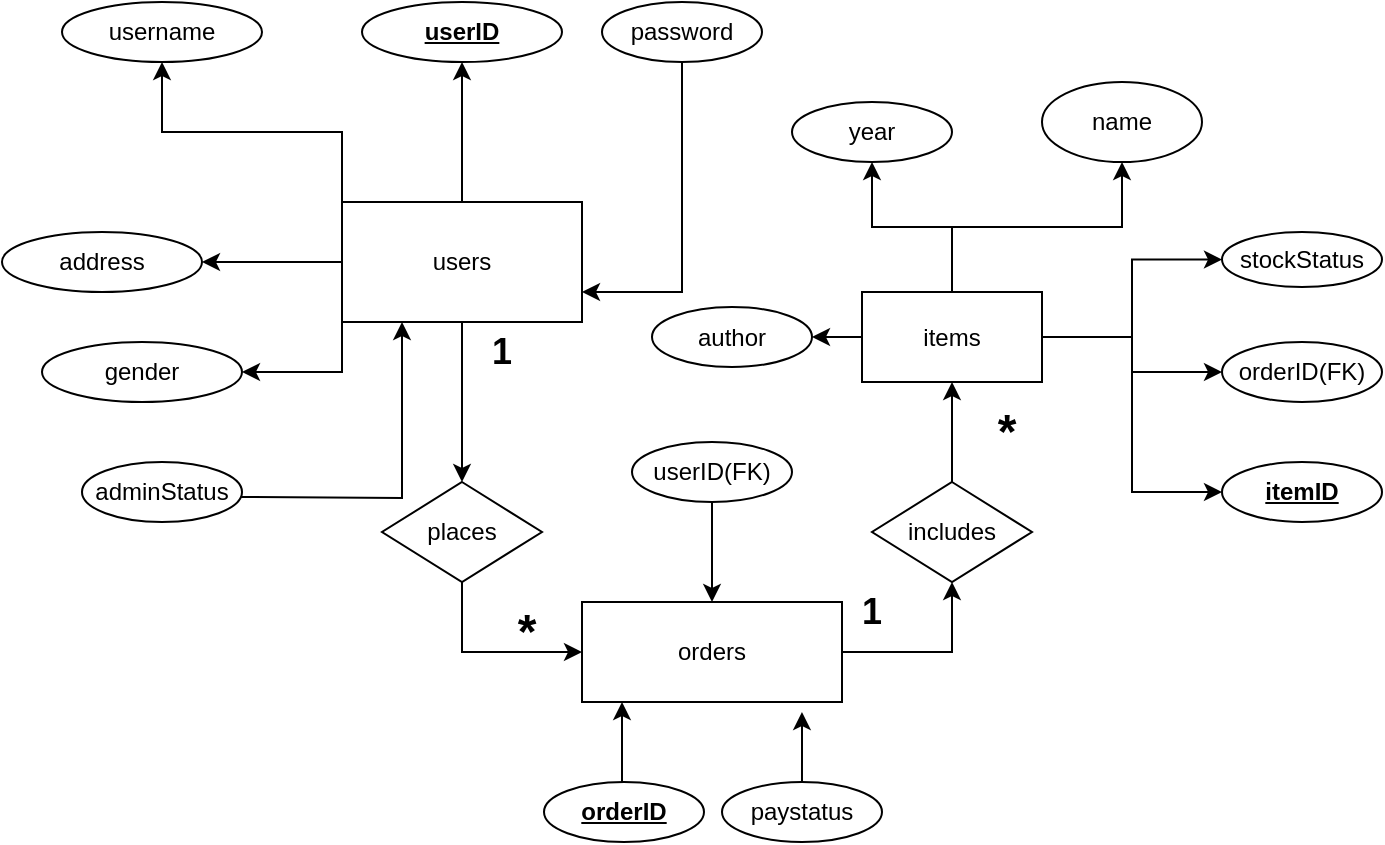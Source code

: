 <mxfile version="24.8.6">
  <diagram id="R2lEEEUBdFMjLlhIrx00" name="Page-1">
    <mxGraphModel dx="734" dy="659" grid="1" gridSize="10" guides="1" tooltips="1" connect="1" arrows="1" fold="1" page="1" pageScale="1" pageWidth="850" pageHeight="1100" math="0" shadow="0" extFonts="Permanent Marker^https://fonts.googleapis.com/css?family=Permanent+Marker">
      <root>
        <mxCell id="0" />
        <mxCell id="1" parent="0" />
        <mxCell id="6EzivG75NOuCyRAAwWFl-10" value="" style="edgeStyle=orthogonalEdgeStyle;rounded=0;orthogonalLoop=1;jettySize=auto;html=1;" parent="1" source="6EzivG75NOuCyRAAwWFl-1" target="6EzivG75NOuCyRAAwWFl-5" edge="1">
          <mxGeometry relative="1" as="geometry" />
        </mxCell>
        <mxCell id="6EzivG75NOuCyRAAwWFl-11" style="edgeStyle=orthogonalEdgeStyle;rounded=0;orthogonalLoop=1;jettySize=auto;html=1;exitX=0;exitY=0;exitDx=0;exitDy=0;" parent="1" source="6EzivG75NOuCyRAAwWFl-1" target="6EzivG75NOuCyRAAwWFl-3" edge="1">
          <mxGeometry relative="1" as="geometry" />
        </mxCell>
        <mxCell id="6EzivG75NOuCyRAAwWFl-14" value="" style="edgeStyle=orthogonalEdgeStyle;rounded=0;orthogonalLoop=1;jettySize=auto;html=1;" parent="1" source="6EzivG75NOuCyRAAwWFl-1" target="6EzivG75NOuCyRAAwWFl-13" edge="1">
          <mxGeometry relative="1" as="geometry" />
        </mxCell>
        <mxCell id="6EzivG75NOuCyRAAwWFl-16" style="edgeStyle=orthogonalEdgeStyle;rounded=0;orthogonalLoop=1;jettySize=auto;html=1;exitX=0;exitY=1;exitDx=0;exitDy=0;entryX=1;entryY=0.5;entryDx=0;entryDy=0;" parent="1" source="6EzivG75NOuCyRAAwWFl-1" target="6EzivG75NOuCyRAAwWFl-6" edge="1">
          <mxGeometry relative="1" as="geometry">
            <mxPoint x="180.455" y="240" as="targetPoint" />
          </mxGeometry>
        </mxCell>
        <mxCell id="6EzivG75NOuCyRAAwWFl-17" value="" style="edgeStyle=orthogonalEdgeStyle;rounded=0;orthogonalLoop=1;jettySize=auto;html=1;" parent="1" source="6EzivG75NOuCyRAAwWFl-1" target="6EzivG75NOuCyRAAwWFl-4" edge="1">
          <mxGeometry relative="1" as="geometry" />
        </mxCell>
        <mxCell id="6EzivG75NOuCyRAAwWFl-1" value="users" style="whiteSpace=wrap;html=1;" parent="1" vertex="1">
          <mxGeometry x="180" y="150" width="120" height="60" as="geometry" />
        </mxCell>
        <mxCell id="6EzivG75NOuCyRAAwWFl-3" value="username" style="ellipse;whiteSpace=wrap;html=1;" parent="1" vertex="1">
          <mxGeometry x="40" y="50" width="100" height="30" as="geometry" />
        </mxCell>
        <mxCell id="6EzivG75NOuCyRAAwWFl-4" value="address" style="ellipse;whiteSpace=wrap;html=1;" parent="1" vertex="1">
          <mxGeometry x="10" y="165" width="100" height="30" as="geometry" />
        </mxCell>
        <mxCell id="6EzivG75NOuCyRAAwWFl-5" value="&lt;b&gt;&lt;u&gt;userID&lt;/u&gt;&lt;/b&gt;" style="ellipse;whiteSpace=wrap;html=1;" parent="1" vertex="1">
          <mxGeometry x="190" y="50" width="100" height="30" as="geometry" />
        </mxCell>
        <mxCell id="6EzivG75NOuCyRAAwWFl-6" value="gender" style="ellipse;whiteSpace=wrap;html=1;" parent="1" vertex="1">
          <mxGeometry x="30" y="220" width="100" height="30" as="geometry" />
        </mxCell>
        <mxCell id="t3w8AgYhKh1h2tLohDUh-18" style="edgeStyle=orthogonalEdgeStyle;rounded=0;orthogonalLoop=1;jettySize=auto;html=1;entryX=0.5;entryY=1;entryDx=0;entryDy=0;" edge="1" parent="1" source="6EzivG75NOuCyRAAwWFl-12" target="t3w8AgYhKh1h2tLohDUh-11">
          <mxGeometry relative="1" as="geometry" />
        </mxCell>
        <mxCell id="6EzivG75NOuCyRAAwWFl-12" value="orders" style="whiteSpace=wrap;html=1;" parent="1" vertex="1">
          <mxGeometry x="300" y="350" width="130" height="50" as="geometry" />
        </mxCell>
        <mxCell id="6EzivG75NOuCyRAAwWFl-15" style="edgeStyle=orthogonalEdgeStyle;rounded=0;orthogonalLoop=1;jettySize=auto;html=1;exitX=0.5;exitY=1;exitDx=0;exitDy=0;entryX=0;entryY=0.5;entryDx=0;entryDy=0;" parent="1" source="6EzivG75NOuCyRAAwWFl-13" target="6EzivG75NOuCyRAAwWFl-12" edge="1">
          <mxGeometry relative="1" as="geometry" />
        </mxCell>
        <mxCell id="6EzivG75NOuCyRAAwWFl-13" value="places" style="rhombus;whiteSpace=wrap;html=1;" parent="1" vertex="1">
          <mxGeometry x="200" y="290" width="80" height="50" as="geometry" />
        </mxCell>
        <mxCell id="6EzivG75NOuCyRAAwWFl-57" value="" style="edgeStyle=orthogonalEdgeStyle;rounded=0;orthogonalLoop=1;jettySize=auto;html=1;" parent="1" source="6EzivG75NOuCyRAAwWFl-26" target="6EzivG75NOuCyRAAwWFl-56" edge="1">
          <mxGeometry relative="1" as="geometry" />
        </mxCell>
        <mxCell id="t3w8AgYhKh1h2tLohDUh-21" style="edgeStyle=orthogonalEdgeStyle;rounded=0;orthogonalLoop=1;jettySize=auto;html=1;" edge="1" parent="1" source="6EzivG75NOuCyRAAwWFl-26" target="SvDhykfphkgElvZz-zZR-11">
          <mxGeometry relative="1" as="geometry" />
        </mxCell>
        <mxCell id="t3w8AgYhKh1h2tLohDUh-22" value="" style="edgeStyle=orthogonalEdgeStyle;rounded=0;orthogonalLoop=1;jettySize=auto;html=1;" edge="1" parent="1" source="6EzivG75NOuCyRAAwWFl-26" target="t3w8AgYhKh1h2tLohDUh-20">
          <mxGeometry relative="1" as="geometry" />
        </mxCell>
        <mxCell id="t3w8AgYhKh1h2tLohDUh-23" style="edgeStyle=orthogonalEdgeStyle;rounded=0;orthogonalLoop=1;jettySize=auto;html=1;entryX=0;entryY=0.5;entryDx=0;entryDy=0;" edge="1" parent="1" source="6EzivG75NOuCyRAAwWFl-26" target="6EzivG75NOuCyRAAwWFl-58">
          <mxGeometry relative="1" as="geometry">
            <mxPoint x="600" y="217.5" as="targetPoint" />
          </mxGeometry>
        </mxCell>
        <mxCell id="t3w8AgYhKh1h2tLohDUh-24" style="edgeStyle=orthogonalEdgeStyle;rounded=0;orthogonalLoop=1;jettySize=auto;html=1;entryX=0;entryY=0.5;entryDx=0;entryDy=0;" edge="1" parent="1" source="6EzivG75NOuCyRAAwWFl-26" target="t3w8AgYhKh1h2tLohDUh-19">
          <mxGeometry relative="1" as="geometry" />
        </mxCell>
        <mxCell id="t3w8AgYhKh1h2tLohDUh-25" style="edgeStyle=orthogonalEdgeStyle;rounded=0;orthogonalLoop=1;jettySize=auto;html=1;entryX=0;entryY=0.5;entryDx=0;entryDy=0;" edge="1" parent="1" source="6EzivG75NOuCyRAAwWFl-26" target="6EzivG75NOuCyRAAwWFl-54">
          <mxGeometry relative="1" as="geometry" />
        </mxCell>
        <mxCell id="6EzivG75NOuCyRAAwWFl-26" value="items" style="whiteSpace=wrap;html=1;" parent="1" vertex="1">
          <mxGeometry x="440" y="195" width="90" height="45" as="geometry" />
        </mxCell>
        <mxCell id="6EzivG75NOuCyRAAwWFl-42" value="&lt;b&gt;&lt;font style=&quot;font-size: 18px;&quot;&gt;1&lt;/font&gt;&lt;/b&gt;" style="text;strokeColor=none;align=center;fillColor=none;html=1;verticalAlign=middle;whiteSpace=wrap;rounded=0;" parent="1" vertex="1">
          <mxGeometry x="230" y="210" width="60" height="30" as="geometry" />
        </mxCell>
        <mxCell id="6EzivG75NOuCyRAAwWFl-43" value="&lt;font style=&quot;font-size: 24px;&quot;&gt;&lt;b&gt;&lt;font&gt;*&lt;/font&gt;&lt;/b&gt;&lt;/font&gt;" style="text;strokeColor=none;align=center;fillColor=none;html=1;verticalAlign=middle;whiteSpace=wrap;rounded=0;" parent="1" vertex="1">
          <mxGeometry x="245" y="350" width="55" height="30" as="geometry" />
        </mxCell>
        <mxCell id="6EzivG75NOuCyRAAwWFl-44" value="&lt;b&gt;&lt;font style=&quot;font-size: 18px;&quot;&gt;1&lt;/font&gt;&lt;/b&gt;" style="text;strokeColor=none;align=center;fillColor=none;html=1;verticalAlign=middle;whiteSpace=wrap;rounded=0;" parent="1" vertex="1">
          <mxGeometry x="415" y="340" width="60" height="30" as="geometry" />
        </mxCell>
        <mxCell id="6EzivG75NOuCyRAAwWFl-47" value="&lt;font style=&quot;font-size: 24px;&quot;&gt;&lt;b&gt;&lt;font&gt;*&lt;/font&gt;&lt;/b&gt;&lt;/font&gt;" style="text;strokeColor=none;align=center;fillColor=none;html=1;verticalAlign=middle;whiteSpace=wrap;rounded=0;" parent="1" vertex="1">
          <mxGeometry x="485" y="250" width="55" height="30" as="geometry" />
        </mxCell>
        <mxCell id="6EzivG75NOuCyRAAwWFl-54" value="&lt;b&gt;&lt;u&gt;itemID&lt;/u&gt;&lt;/b&gt;" style="ellipse;whiteSpace=wrap;html=1;" parent="1" vertex="1">
          <mxGeometry x="620" y="280" width="80" height="30" as="geometry" />
        </mxCell>
        <mxCell id="6EzivG75NOuCyRAAwWFl-56" value="name" style="ellipse;whiteSpace=wrap;html=1;" parent="1" vertex="1">
          <mxGeometry x="530" y="90" width="80" height="40" as="geometry" />
        </mxCell>
        <mxCell id="6EzivG75NOuCyRAAwWFl-58" value="stockStatus" style="ellipse;whiteSpace=wrap;html=1;" parent="1" vertex="1">
          <mxGeometry x="620" y="165" width="80" height="27.5" as="geometry" />
        </mxCell>
        <mxCell id="6EzivG75NOuCyRAAwWFl-71" style="edgeStyle=orthogonalEdgeStyle;rounded=0;orthogonalLoop=1;jettySize=auto;html=1;exitX=0.5;exitY=0;exitDx=0;exitDy=0;entryX=0.25;entryY=1;entryDx=0;entryDy=0;" parent="1" target="6EzivG75NOuCyRAAwWFl-1" edge="1">
          <mxGeometry relative="1" as="geometry">
            <mxPoint x="210" y="250" as="targetPoint" />
            <mxPoint x="127.5" y="297.5" as="sourcePoint" />
          </mxGeometry>
        </mxCell>
        <mxCell id="6EzivG75NOuCyRAAwWFl-75" value="adminStatus" style="ellipse;whiteSpace=wrap;html=1;" parent="1" vertex="1">
          <mxGeometry x="50" y="280" width="80" height="30" as="geometry" />
        </mxCell>
        <mxCell id="t3w8AgYhKh1h2tLohDUh-1" style="edgeStyle=orthogonalEdgeStyle;rounded=0;orthogonalLoop=1;jettySize=auto;html=1;entryX=1;entryY=0.75;entryDx=0;entryDy=0;" edge="1" parent="1" source="SvDhykfphkgElvZz-zZR-6" target="6EzivG75NOuCyRAAwWFl-1">
          <mxGeometry relative="1" as="geometry">
            <mxPoint x="350" y="180" as="targetPoint" />
            <Array as="points">
              <mxPoint x="350" y="195" />
            </Array>
          </mxGeometry>
        </mxCell>
        <mxCell id="SvDhykfphkgElvZz-zZR-6" value="password" style="ellipse;whiteSpace=wrap;html=1;" parent="1" vertex="1">
          <mxGeometry x="310" y="50" width="80" height="30" as="geometry" />
        </mxCell>
        <mxCell id="SvDhykfphkgElvZz-zZR-9" value="" style="edgeStyle=orthogonalEdgeStyle;rounded=0;orthogonalLoop=1;jettySize=auto;html=1;" parent="1" source="SvDhykfphkgElvZz-zZR-8" target="6EzivG75NOuCyRAAwWFl-12" edge="1">
          <mxGeometry relative="1" as="geometry">
            <Array as="points">
              <mxPoint x="320" y="410" />
              <mxPoint x="320" y="410" />
            </Array>
          </mxGeometry>
        </mxCell>
        <mxCell id="SvDhykfphkgElvZz-zZR-8" value="&lt;b&gt;&lt;u&gt;orderID&lt;/u&gt;&lt;/b&gt;" style="ellipse;whiteSpace=wrap;html=1;" parent="1" vertex="1">
          <mxGeometry x="281" y="440" width="80" height="30" as="geometry" />
        </mxCell>
        <mxCell id="SvDhykfphkgElvZz-zZR-11" value="&lt;div&gt;year&lt;/div&gt;" style="ellipse;whiteSpace=wrap;html=1;" parent="1" vertex="1">
          <mxGeometry x="405" y="100" width="80" height="30" as="geometry" />
        </mxCell>
        <mxCell id="t3w8AgYhKh1h2tLohDUh-2" value="paystatus" style="ellipse;whiteSpace=wrap;html=1;" vertex="1" parent="1">
          <mxGeometry x="370" y="440" width="80" height="30" as="geometry" />
        </mxCell>
        <mxCell id="t3w8AgYhKh1h2tLohDUh-4" style="edgeStyle=orthogonalEdgeStyle;rounded=0;orthogonalLoop=1;jettySize=auto;html=1;entryX=0.846;entryY=1.1;entryDx=0;entryDy=0;entryPerimeter=0;" edge="1" parent="1" source="t3w8AgYhKh1h2tLohDUh-2" target="6EzivG75NOuCyRAAwWFl-12">
          <mxGeometry relative="1" as="geometry" />
        </mxCell>
        <mxCell id="t3w8AgYhKh1h2tLohDUh-6" value="" style="edgeStyle=orthogonalEdgeStyle;rounded=0;orthogonalLoop=1;jettySize=auto;html=1;" edge="1" parent="1" source="t3w8AgYhKh1h2tLohDUh-5" target="6EzivG75NOuCyRAAwWFl-12">
          <mxGeometry relative="1" as="geometry" />
        </mxCell>
        <mxCell id="t3w8AgYhKh1h2tLohDUh-5" value="userID(FK)" style="ellipse;whiteSpace=wrap;html=1;" vertex="1" parent="1">
          <mxGeometry x="325" y="270" width="80" height="30" as="geometry" />
        </mxCell>
        <mxCell id="t3w8AgYhKh1h2tLohDUh-16" value="" style="edgeStyle=orthogonalEdgeStyle;rounded=0;orthogonalLoop=1;jettySize=auto;html=1;" edge="1" parent="1" source="t3w8AgYhKh1h2tLohDUh-11" target="6EzivG75NOuCyRAAwWFl-26">
          <mxGeometry relative="1" as="geometry" />
        </mxCell>
        <mxCell id="t3w8AgYhKh1h2tLohDUh-11" value="&lt;div&gt;includes&lt;/div&gt;" style="rhombus;whiteSpace=wrap;html=1;" vertex="1" parent="1">
          <mxGeometry x="445" y="290" width="80" height="50" as="geometry" />
        </mxCell>
        <mxCell id="t3w8AgYhKh1h2tLohDUh-19" value="orderID(FK)" style="ellipse;whiteSpace=wrap;html=1;" vertex="1" parent="1">
          <mxGeometry x="620" y="220" width="80" height="30" as="geometry" />
        </mxCell>
        <mxCell id="t3w8AgYhKh1h2tLohDUh-20" value="author" style="ellipse;whiteSpace=wrap;html=1;" vertex="1" parent="1">
          <mxGeometry x="335" y="202.5" width="80" height="30" as="geometry" />
        </mxCell>
      </root>
    </mxGraphModel>
  </diagram>
</mxfile>
